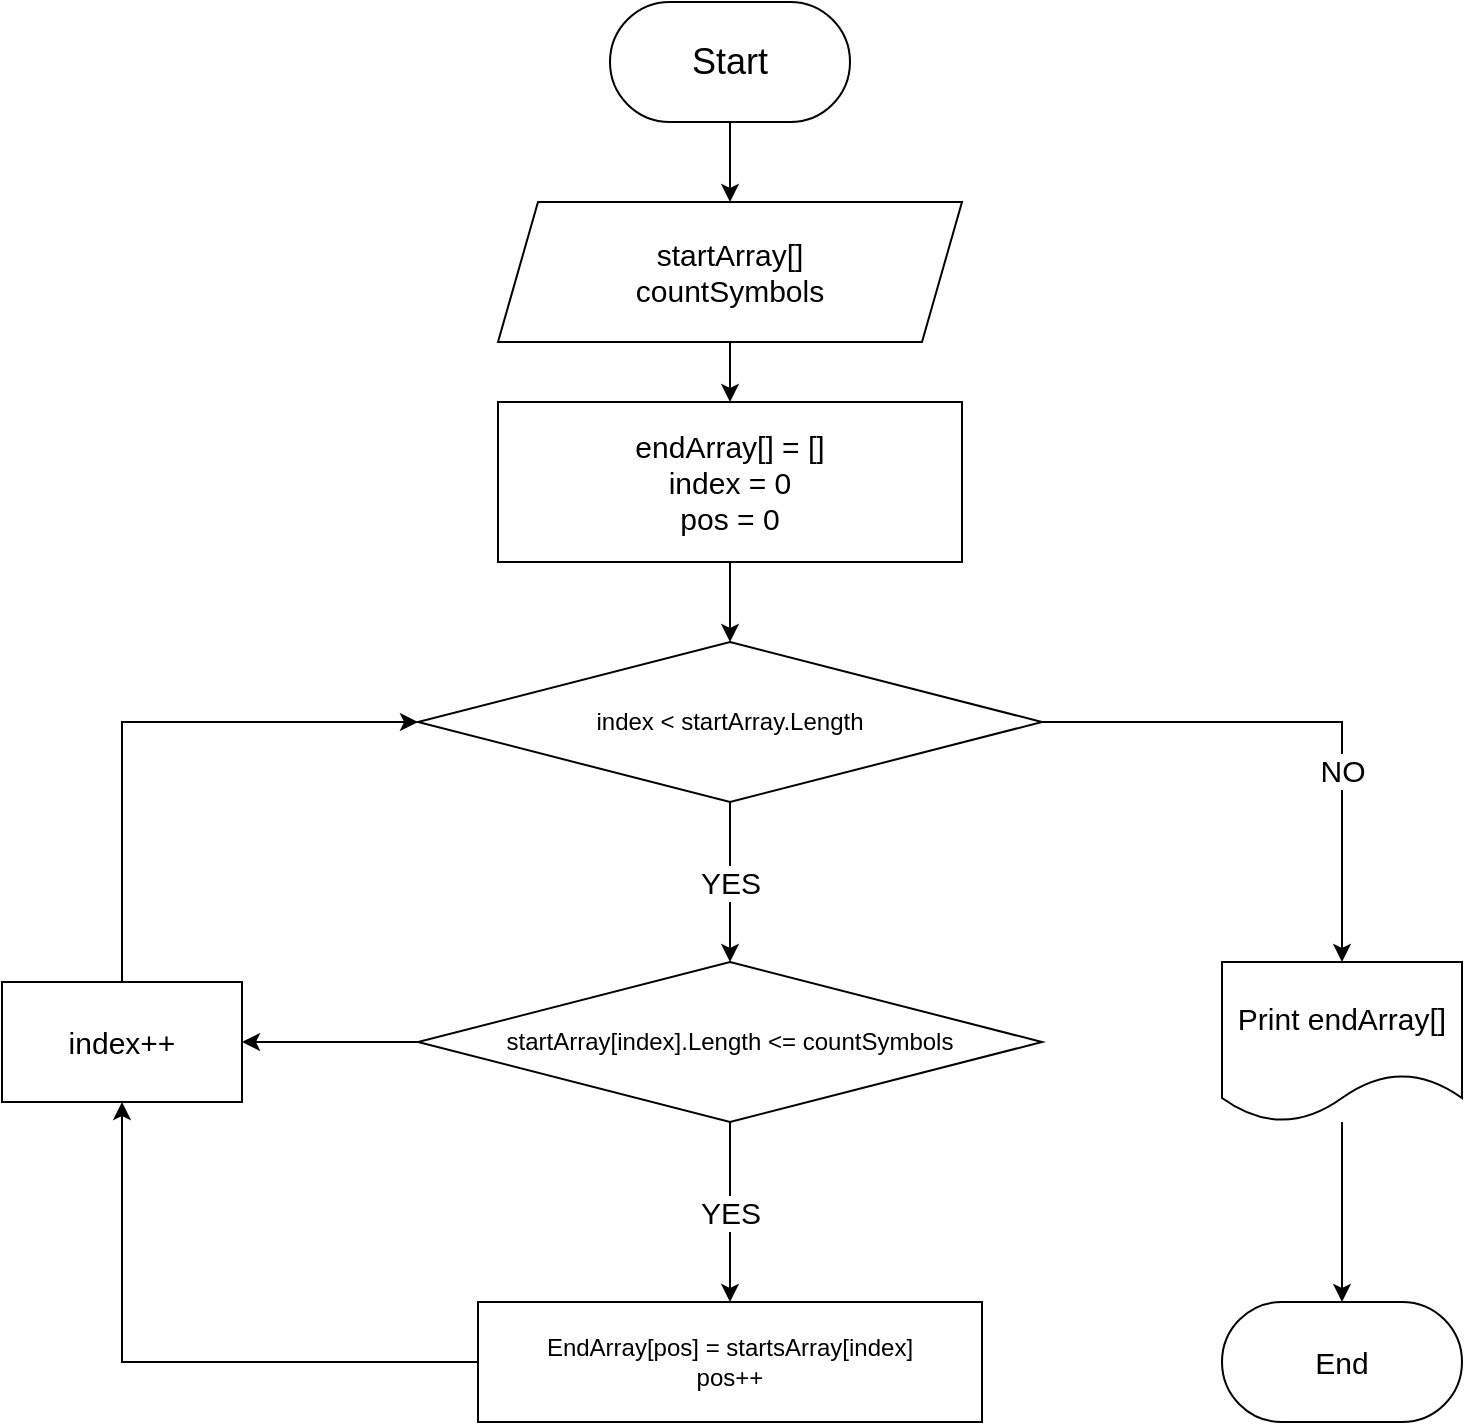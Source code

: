 <mxfile version="20.7.4" type="device"><diagram id="xgvzFXNaz_XAOPwwtDjM" name="Страница 1"><mxGraphModel dx="1098" dy="868" grid="1" gridSize="10" guides="1" tooltips="1" connect="1" arrows="1" fold="1" page="1" pageScale="1" pageWidth="827" pageHeight="1169" math="0" shadow="0"><root><mxCell id="0"/><mxCell id="1" parent="0"/><mxCell id="OaOUjCiTa35-yrNmQzkI-9" value="" style="edgeStyle=orthogonalEdgeStyle;rounded=0;orthogonalLoop=1;jettySize=auto;html=1;fontSize=15;" edge="1" parent="1" source="OaOUjCiTa35-yrNmQzkI-1" target="OaOUjCiTa35-yrNmQzkI-8"><mxGeometry relative="1" as="geometry"/></mxCell><mxCell id="OaOUjCiTa35-yrNmQzkI-1" value="&lt;font style=&quot;font-size: 15px;&quot;&gt;startArray[]&lt;br&gt;countSymbols&lt;br&gt;&lt;/font&gt;" style="shape=parallelogram;perimeter=parallelogramPerimeter;whiteSpace=wrap;html=1;fixedSize=1;" vertex="1" parent="1"><mxGeometry x="298" y="130" width="232" height="70" as="geometry"/></mxCell><mxCell id="OaOUjCiTa35-yrNmQzkI-5" style="edgeStyle=orthogonalEdgeStyle;rounded=0;orthogonalLoop=1;jettySize=auto;html=1;fontSize=15;" edge="1" parent="1" source="OaOUjCiTa35-yrNmQzkI-2" target="OaOUjCiTa35-yrNmQzkI-1"><mxGeometry relative="1" as="geometry"/></mxCell><mxCell id="OaOUjCiTa35-yrNmQzkI-2" value="&lt;font style=&quot;font-size: 18px;&quot;&gt;Start&lt;/font&gt;" style="rounded=1;whiteSpace=wrap;html=1;arcSize=50;" vertex="1" parent="1"><mxGeometry x="354" y="30" width="120" height="60" as="geometry"/></mxCell><mxCell id="OaOUjCiTa35-yrNmQzkI-14" value="YES" style="edgeStyle=orthogonalEdgeStyle;rounded=0;orthogonalLoop=1;jettySize=auto;html=1;fontSize=15;" edge="1" parent="1" source="OaOUjCiTa35-yrNmQzkI-3" target="OaOUjCiTa35-yrNmQzkI-13"><mxGeometry relative="1" as="geometry"/></mxCell><mxCell id="OaOUjCiTa35-yrNmQzkI-16" value="NO" style="edgeStyle=orthogonalEdgeStyle;rounded=0;orthogonalLoop=1;jettySize=auto;html=1;fontSize=15;entryX=0.5;entryY=0;entryDx=0;entryDy=0;" edge="1" parent="1" source="OaOUjCiTa35-yrNmQzkI-3" target="OaOUjCiTa35-yrNmQzkI-23"><mxGeometry x="0.286" relative="1" as="geometry"><mxPoint x="720" y="480" as="targetPoint"/><mxPoint as="offset"/></mxGeometry></mxCell><mxCell id="OaOUjCiTa35-yrNmQzkI-3" value="index &amp;lt; startArray.Length" style="rhombus;whiteSpace=wrap;html=1;" vertex="1" parent="1"><mxGeometry x="258" y="350" width="312" height="80" as="geometry"/></mxCell><mxCell id="OaOUjCiTa35-yrNmQzkI-10" style="edgeStyle=orthogonalEdgeStyle;rounded=0;orthogonalLoop=1;jettySize=auto;html=1;exitX=0.5;exitY=1;exitDx=0;exitDy=0;entryX=0.5;entryY=0;entryDx=0;entryDy=0;fontSize=15;" edge="1" parent="1" source="OaOUjCiTa35-yrNmQzkI-8" target="OaOUjCiTa35-yrNmQzkI-3"><mxGeometry relative="1" as="geometry"/></mxCell><mxCell id="OaOUjCiTa35-yrNmQzkI-8" value="&lt;font style=&quot;font-size: 15px;&quot;&gt;endArray[] = []&lt;br&gt;index = 0&lt;br&gt;pos = 0&lt;br&gt;&lt;/font&gt;" style="whiteSpace=wrap;html=1;" vertex="1" parent="1"><mxGeometry x="298" y="230" width="232" height="80" as="geometry"/></mxCell><mxCell id="OaOUjCiTa35-yrNmQzkI-18" value="YES" style="edgeStyle=orthogonalEdgeStyle;rounded=0;orthogonalLoop=1;jettySize=auto;html=1;fontSize=15;" edge="1" parent="1" source="OaOUjCiTa35-yrNmQzkI-13" target="OaOUjCiTa35-yrNmQzkI-17"><mxGeometry relative="1" as="geometry"/></mxCell><mxCell id="OaOUjCiTa35-yrNmQzkI-20" style="edgeStyle=orthogonalEdgeStyle;rounded=0;orthogonalLoop=1;jettySize=auto;html=1;exitX=0;exitY=0.5;exitDx=0;exitDy=0;entryX=1;entryY=0.5;entryDx=0;entryDy=0;fontSize=15;" edge="1" parent="1" source="OaOUjCiTa35-yrNmQzkI-13" target="OaOUjCiTa35-yrNmQzkI-19"><mxGeometry relative="1" as="geometry"/></mxCell><mxCell id="OaOUjCiTa35-yrNmQzkI-13" value="startArray[index].Length &amp;lt;= countSymbols" style="rhombus;whiteSpace=wrap;html=1;" vertex="1" parent="1"><mxGeometry x="258" y="510" width="312" height="80" as="geometry"/></mxCell><mxCell id="OaOUjCiTa35-yrNmQzkI-21" style="edgeStyle=orthogonalEdgeStyle;rounded=0;orthogonalLoop=1;jettySize=auto;html=1;exitX=0;exitY=0.5;exitDx=0;exitDy=0;entryX=0.5;entryY=1;entryDx=0;entryDy=0;fontSize=15;" edge="1" parent="1" source="OaOUjCiTa35-yrNmQzkI-17" target="OaOUjCiTa35-yrNmQzkI-19"><mxGeometry relative="1" as="geometry"/></mxCell><mxCell id="OaOUjCiTa35-yrNmQzkI-17" value="EndArray[pos] = startsArray[index]&lt;br&gt;pos++" style="whiteSpace=wrap;html=1;" vertex="1" parent="1"><mxGeometry x="288" y="680" width="252" height="60" as="geometry"/></mxCell><mxCell id="OaOUjCiTa35-yrNmQzkI-22" style="edgeStyle=orthogonalEdgeStyle;rounded=0;orthogonalLoop=1;jettySize=auto;html=1;exitX=0.5;exitY=0;exitDx=0;exitDy=0;entryX=0;entryY=0.5;entryDx=0;entryDy=0;fontSize=15;" edge="1" parent="1" source="OaOUjCiTa35-yrNmQzkI-19" target="OaOUjCiTa35-yrNmQzkI-3"><mxGeometry relative="1" as="geometry"/></mxCell><mxCell id="OaOUjCiTa35-yrNmQzkI-19" value="index++" style="rounded=0;whiteSpace=wrap;html=1;fontSize=15;" vertex="1" parent="1"><mxGeometry x="50" y="520" width="120" height="60" as="geometry"/></mxCell><mxCell id="OaOUjCiTa35-yrNmQzkI-25" value="" style="edgeStyle=orthogonalEdgeStyle;rounded=0;orthogonalLoop=1;jettySize=auto;html=1;fontSize=15;" edge="1" parent="1" source="OaOUjCiTa35-yrNmQzkI-23" target="OaOUjCiTa35-yrNmQzkI-24"><mxGeometry relative="1" as="geometry"/></mxCell><mxCell id="OaOUjCiTa35-yrNmQzkI-23" value="Print endArray[]" style="shape=document;whiteSpace=wrap;html=1;boundedLbl=1;fontSize=15;" vertex="1" parent="1"><mxGeometry x="660" y="510" width="120" height="80" as="geometry"/></mxCell><mxCell id="OaOUjCiTa35-yrNmQzkI-24" value="End" style="rounded=1;whiteSpace=wrap;html=1;fontSize=15;arcSize=50;" vertex="1" parent="1"><mxGeometry x="660" y="680" width="120" height="60" as="geometry"/></mxCell></root></mxGraphModel></diagram></mxfile>
